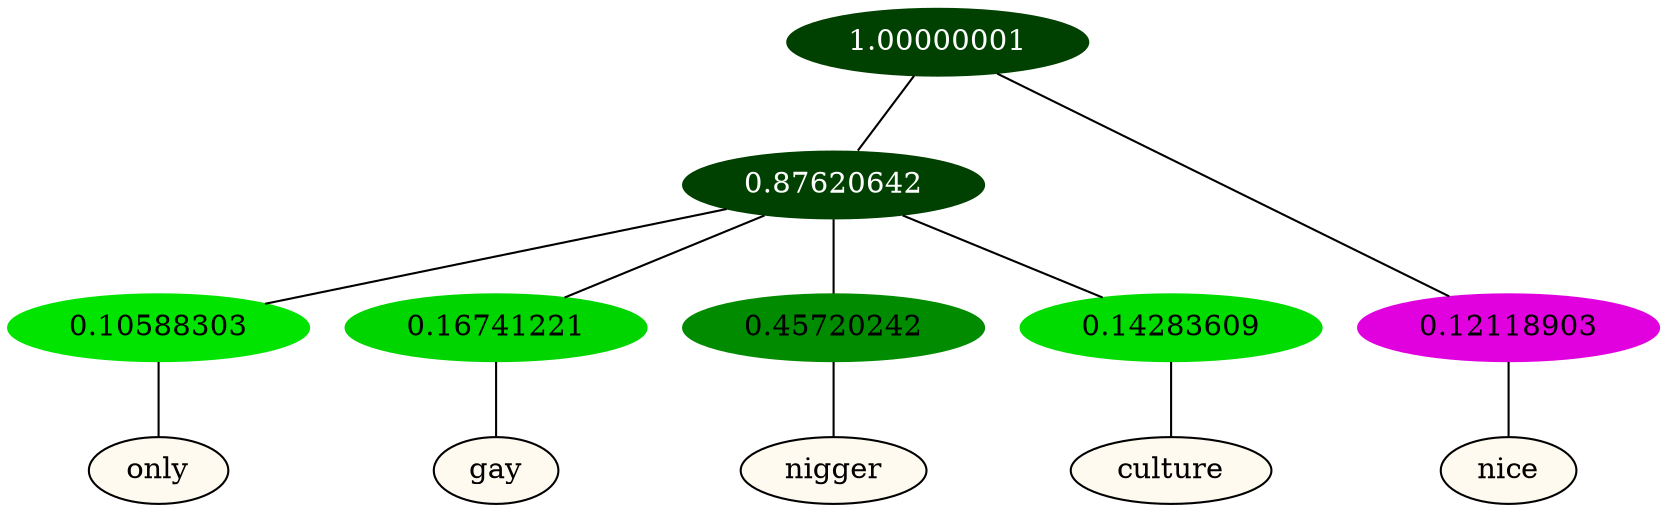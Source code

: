graph {
	node [format=png height=0.15 nodesep=0.001 ordering=out overlap=prism overlap_scaling=0.01 ranksep=0.001 ratio=0.2 style=filled width=0.15]
	{
		rank=same
		a_w_3 [label=only color=black fillcolor=floralwhite style="filled,solid"]
		a_w_4 [label=gay color=black fillcolor=floralwhite style="filled,solid"]
		a_w_5 [label=nigger color=black fillcolor=floralwhite style="filled,solid"]
		a_w_6 [label=culture color=black fillcolor=floralwhite style="filled,solid"]
		a_w_2 [label=nice color=black fillcolor=floralwhite style="filled,solid"]
	}
	a_n_3 -- a_w_3
	a_n_4 -- a_w_4
	a_n_5 -- a_w_5
	a_n_6 -- a_w_6
	a_n_2 -- a_w_2
	{
		rank=same
		a_n_3 [label=0.10588303 color="0.334 1.000 0.894" fontcolor=black]
		a_n_4 [label=0.16741221 color="0.334 1.000 0.833" fontcolor=black]
		a_n_5 [label=0.45720242 color="0.334 1.000 0.543" fontcolor=black]
		a_n_6 [label=0.14283609 color="0.334 1.000 0.857" fontcolor=black]
		a_n_2 [label=0.12118903 color="0.835 1.000 0.879" fontcolor=black]
	}
	a_n_0 [label=1.00000001 color="0.334 1.000 0.250" fontcolor=grey99]
	a_n_1 [label=0.87620642 color="0.334 1.000 0.250" fontcolor=grey99]
	a_n_0 -- a_n_1
	a_n_0 -- a_n_2
	a_n_1 -- a_n_3
	a_n_1 -- a_n_4
	a_n_1 -- a_n_5
	a_n_1 -- a_n_6
}
